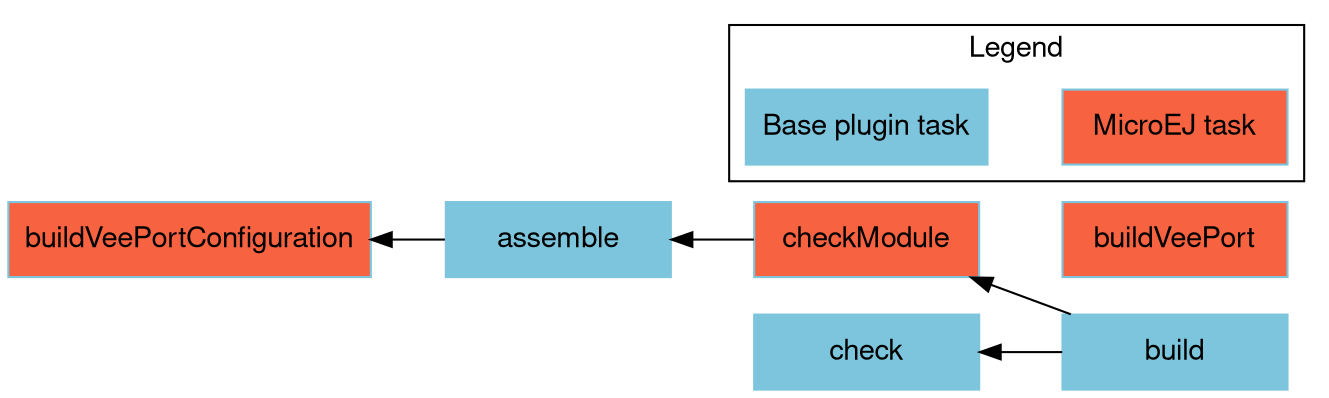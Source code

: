 digraph mygraph {
    rankdir="RL";
    bgcolor="transparent"
    fontname="Helvetica,Arial,sans-serif"
    node [
        shape = box
        width = 1.5
        color = "#7dc5dc"
        style = filled
        fontname="Helvetica,Arial,sans-serif"
    ]
    edge [fontname="Helvetica,Arial,sans-serif"]
    "checkModule" [fillcolor = "#f76241"]
    "buildVeePort" [fillcolor = "#f76241"]
    "buildVeePortConfiguration" [fillcolor = "#f76241"]
    "build" -> "check"
    "build" -> "checkModule"
    "checkModule" -> "assemble"
    "assemble" -> "buildVeePortConfiguration"

    subgraph cluster_legend {
        label="Legend";
        microej [fillcolor="#f76241" label="MicroEJ task"];
        java [fillcolor="#7dc5dc" label="Base plugin task"];
        microej -> java [style=invis];
        java -> microej [style=invis];
    }
}